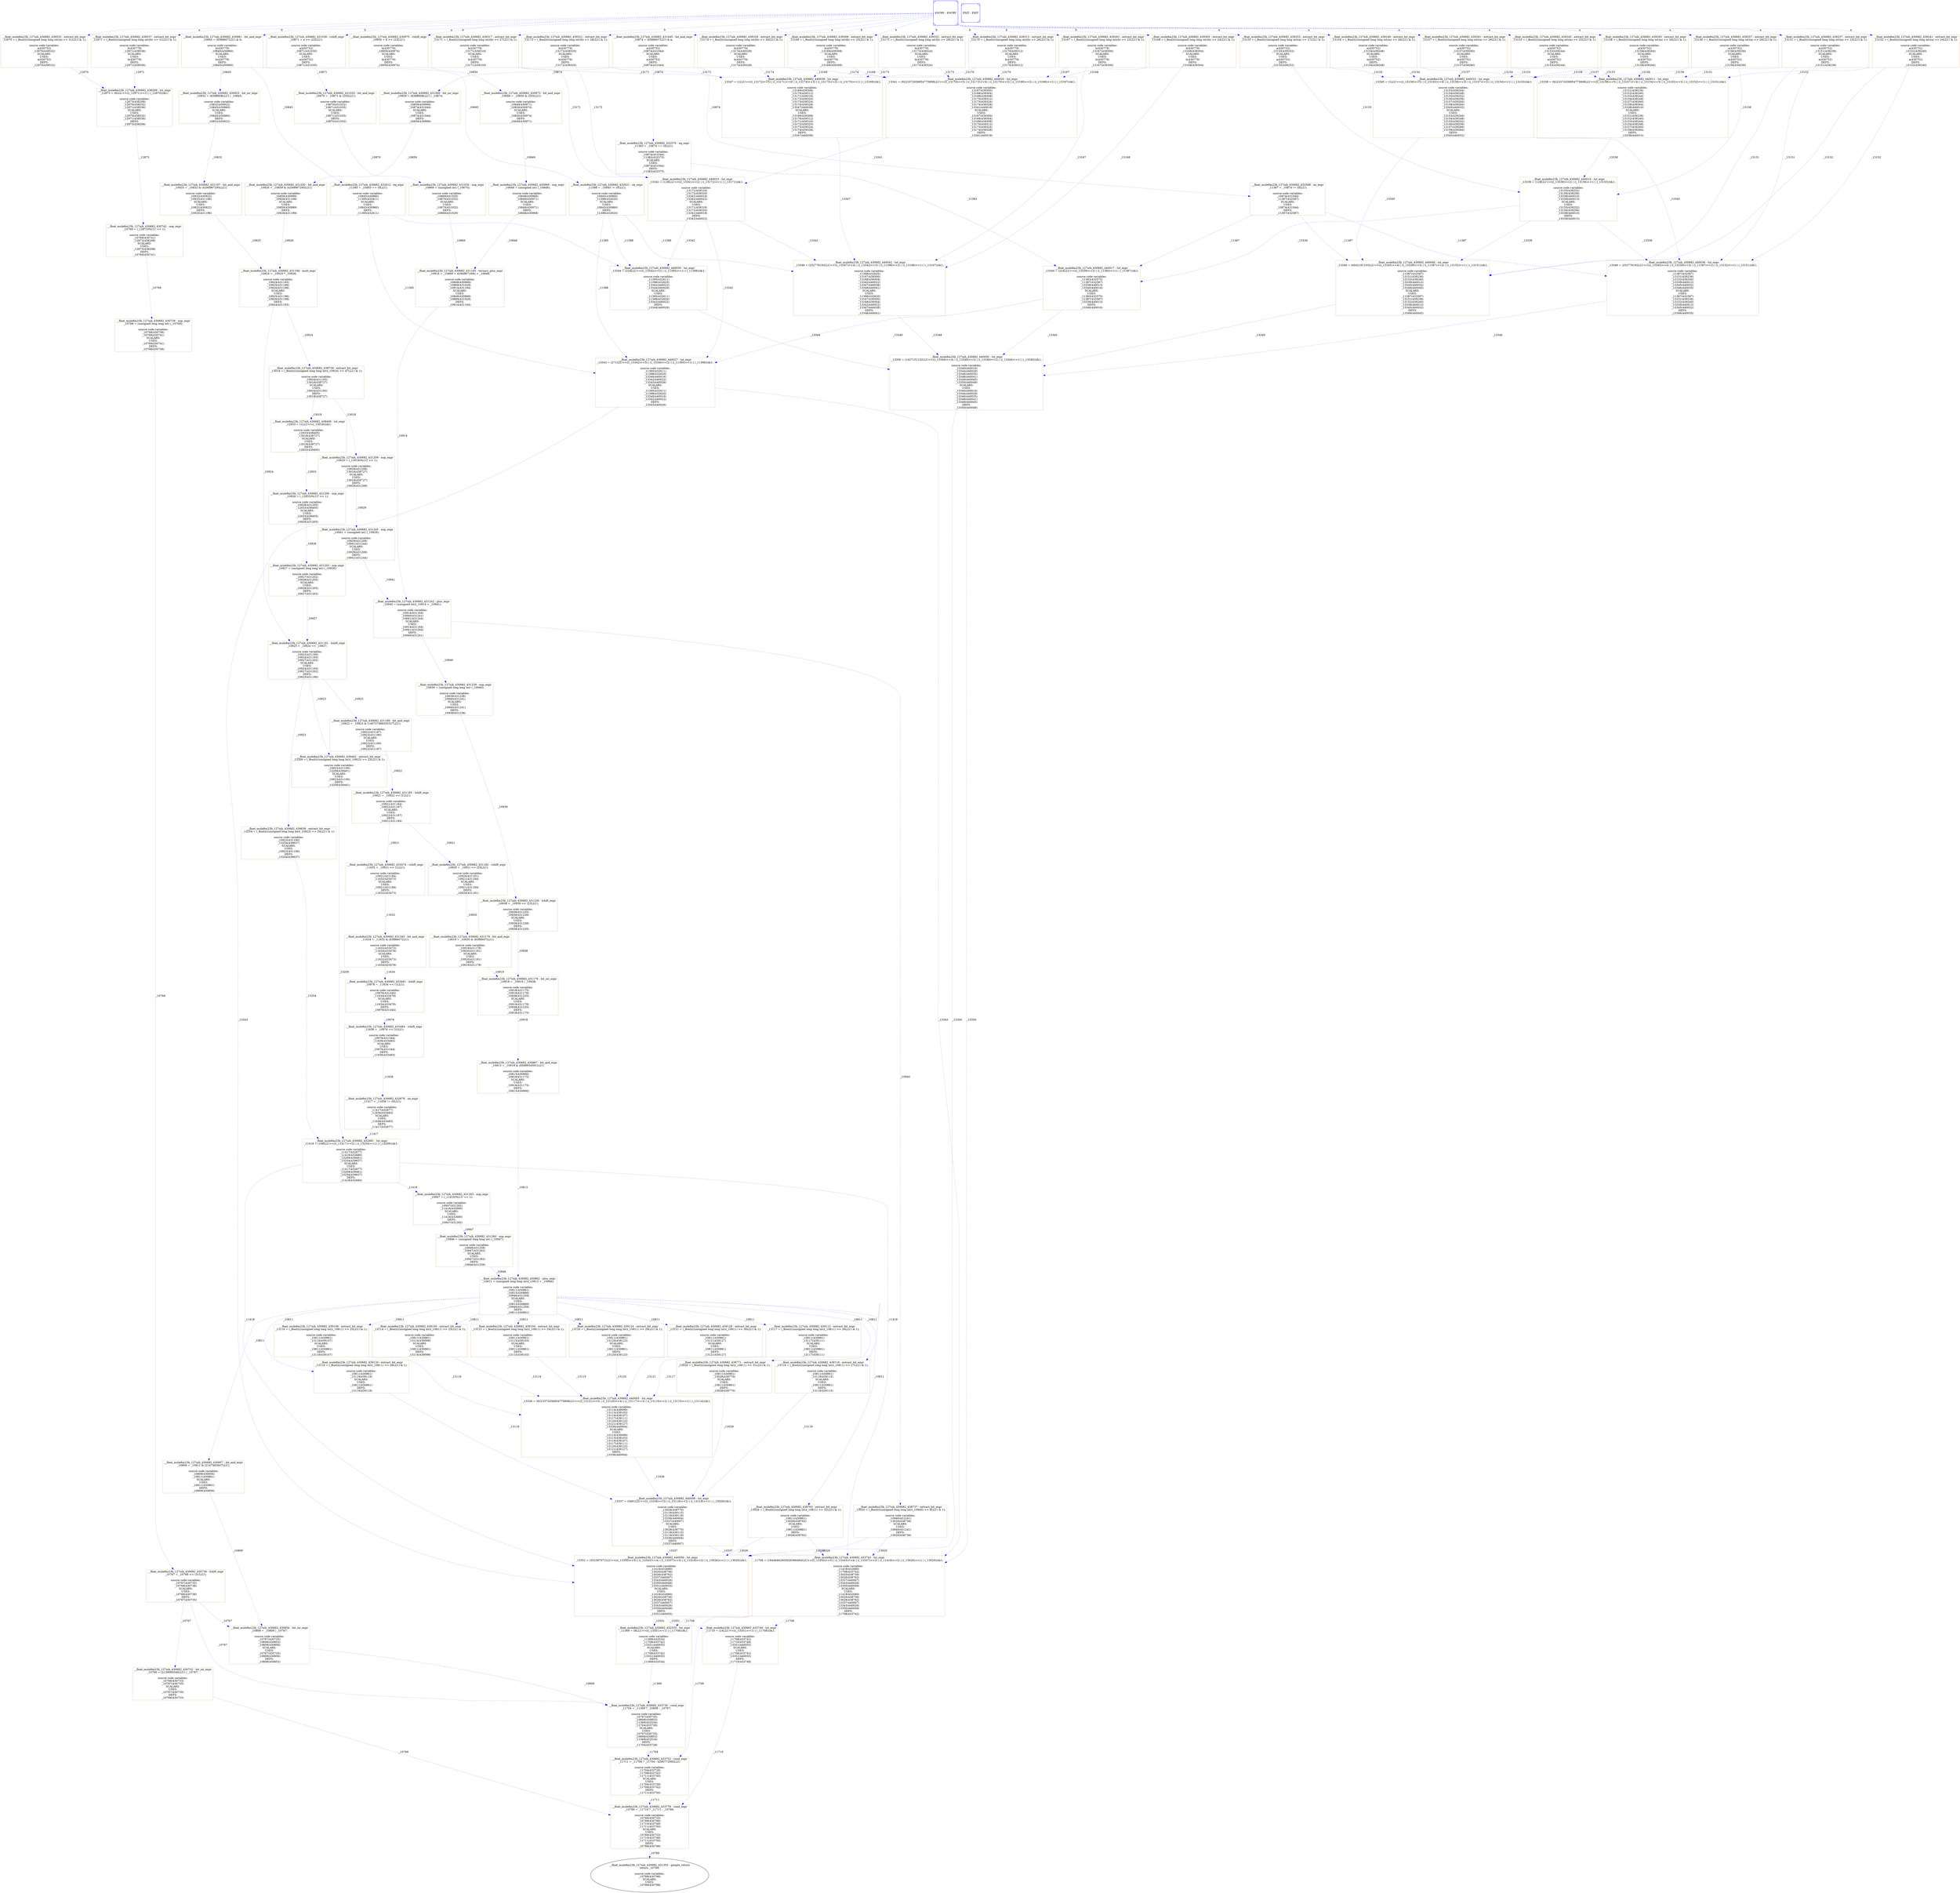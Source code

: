 digraph G {
0[color=blue,shape=Msquare,label="ENTRY - ENTRY"];
1[color=blue,shape=Msquare,label="EXIT - EXIT"];
2[color=burlywood,shape=box,label="__float_mule8m23b_127nih_430682_431045 - bit_and_expr\n_10874 = (8388607LLU) & a;\n\nsource code variables:\na(430752)\n_10874(431044)\nSCALARS:\nUSES:\na(430752)\nDEFS:\n_10874(431044)\n"];
3[color=burlywood,shape=box,label="__float_mule8m23b_127nih_430682_431036 - rshift_expr\n_10871 = a >> (23LLU);\n\nsource code variables:\na(430752)\n_10871(431035)\nSCALARS:\nUSES:\na(430752)\nDEFS:\n_10871(431035)\n"];
4[color=burlywood,shape=box,label="__float_mule8m23b_127nih_430682_431033 - bit_and_expr\n_10870 = _10871 & (255LLU);\n\nsource code variables:\n_10870(431032)\n_10871(431035)\nSCALARS:\nUSES:\n_10871(431035)\nDEFS:\n_10870(431032)\n"];
5[color=burlywood,shape=box,label="__float_mule8m23b_127nih_430682_431030 - nop_expr\n_10869 = (unsigned int) (_10870);\n\nsource code variables:\n_10869(431029)\n_10870(431032)\nSCALARS:\nUSES:\n_10870(431032)\nDEFS:\n_10869(431029)\n"];
6[color=burlywood,shape=box,label="__float_mule8m23b_127nih_430682_438533 - extract_bit_expr\n_12970 = (_Bool)(((unsigned long long int)(a) >> 31LLU) & 1);\n\nsource code variables:\na(430752)\n_12970(438532)\nSCALARS:\nUSES:\na(430752)\nDEFS:\n_12970(438532)\n"];
7[color=burlywood,shape=box,label="__float_mule8m23b_127nih_430682_430975 - rshift_expr\n_10850 = b >> (23LLU);\n\nsource code variables:\nb(430779)\n_10850(430974)\nSCALARS:\nUSES:\nb(430779)\nDEFS:\n_10850(430974)\n"];
8[color=burlywood,shape=box,label="__float_mule8m23b_127nih_430682_430972 - bit_and_expr\n_10849 = _10850 & (255LLU);\n\nsource code variables:\n_10849(430971)\n_10850(430974)\nSCALARS:\nUSES:\n_10850(430974)\nDEFS:\n_10849(430971)\n"];
9[color=burlywood,shape=box,label="__float_mule8m23b_127nih_430682_430969 - nop_expr\n_10848 = (unsigned int) (_10849);\n\nsource code variables:\n_10848(430968)\n_10849(430971)\nSCALARS:\nUSES:\n_10849(430971)\nDEFS:\n_10848(430968)\n"];
10[color=burlywood,shape=box,label="__float_mule8m23b_127nih_430682_430961 - bit_and_expr\n_10845 = (8388607LLU) & b;\n\nsource code variables:\nb(430779)\n_10845(430960)\nSCALARS:\nUSES:\nb(430779)\nDEFS:\n_10845(430960)\n"];
11[color=burlywood,shape=box,label="__float_mule8m23b_127nih_430682_438537 - extract_bit_expr\n_12971 = (_Bool)(((unsigned long long int)(b) >> 31LLU) & 1);\n\nsource code variables:\nb(430779)\n_12971(438536)\nSCALARS:\nUSES:\nb(430779)\nDEFS:\n_12971(438536)\n"];
12[color=burlywood,shape=box,label="__float_mule8m23b_127nih_430682_438209 - lut_expr\n_12873 = (6LLU>>(((_12971)<<1) | (_12970)))&1;\n\nsource code variables:\n_12873(438208)\n_12970(438532)\n_12971(438536)\nSCALARS:\nUSES:\n_12970(438532)\n_12971(438536)\nDEFS:\n_12873(438208)\n"];
13[color=burlywood,shape=box,label="__float_mule8m23b_127nih_430682_430742 - nop_expr\n_10769 = (_12873)%(1U << 1);\n\nsource code variables:\n_10769(430741)\n_12873(438208)\nSCALARS:\nUSES:\n_12873(438208)\nDEFS:\n_10769(430741)\n"];
14[color=burlywood,shape=box,label="__float_mule8m23b_127nih_430682_439237 - extract_bit_expr\n_13151 = (_Bool)(((unsigned long long int)(a) >> 23LLU) & 1);\n\nsource code variables:\na(430752)\n_13151(439236)\nSCALARS:\nUSES:\na(430752)\nDEFS:\n_13151(439236)\n"];
15[color=burlywood,shape=box,label="__float_mule8m23b_127nih_430682_439241 - extract_bit_expr\n_13152 = (_Bool)(((unsigned long long int)(a) >> 24LLU) & 1);\n\nsource code variables:\na(430752)\n_13152(439240)\nSCALARS:\nUSES:\na(430752)\nDEFS:\n_13152(439240)\n"];
16[color=burlywood,shape=box,label="__float_mule8m23b_127nih_430682_439245 - extract_bit_expr\n_13153 = (_Bool)(((unsigned long long int)(a) >> 25LLU) & 1);\n\nsource code variables:\na(430752)\n_13153(439244)\nSCALARS:\nUSES:\na(430752)\nDEFS:\n_13153(439244)\n"];
17[color=burlywood,shape=box,label="__float_mule8m23b_127nih_430682_439249 - extract_bit_expr\n_13154 = (_Bool)(((unsigned long long int)(a) >> 26LLU) & 1);\n\nsource code variables:\na(430752)\n_13154(439248)\nSCALARS:\nUSES:\na(430752)\nDEFS:\n_13154(439248)\n"];
18[color=burlywood,shape=box,label="__float_mule8m23b_127nih_430682_439253 - extract_bit_expr\n_13155 = (_Bool)(((unsigned long long int)(a) >> 27LLU) & 1);\n\nsource code variables:\na(430752)\n_13155(439252)\nSCALARS:\nUSES:\na(430752)\nDEFS:\n_13155(439252)\n"];
19[color=burlywood,shape=box,label="__float_mule8m23b_127nih_430682_439257 - extract_bit_expr\n_13156 = (_Bool)(((unsigned long long int)(a) >> 28LLU) & 1);\n\nsource code variables:\na(430752)\n_13156(439256)\nSCALARS:\nUSES:\na(430752)\nDEFS:\n_13156(439256)\n"];
20[color=burlywood,shape=box,label="__float_mule8m23b_127nih_430682_439261 - extract_bit_expr\n_13157 = (_Bool)(((unsigned long long int)(a) >> 29LLU) & 1);\n\nsource code variables:\na(430752)\n_13157(439260)\nSCALARS:\nUSES:\na(430752)\nDEFS:\n_13157(439260)\n"];
21[color=burlywood,shape=box,label="__float_mule8m23b_127nih_430682_439265 - extract_bit_expr\n_13158 = (_Bool)(((unsigned long long int)(a) >> 30LLU) & 1);\n\nsource code variables:\na(430752)\n_13158(439264)\nSCALARS:\nUSES:\na(430752)\nDEFS:\n_13158(439264)\n"];
22[color=burlywood,shape=box,label="__float_mule8m23b_127nih_430682_432576 - eq_expr\n_11383 = _10874 == (0LLU);\n\nsource code variables:\n_10874(431044)\n_11383(432575)\nSCALARS:\nUSES:\n_10874(431044)\nDEFS:\n_11383(432575)\n"];
23[color=burlywood,shape=box,label="__float_mule8m23b_127nih_430682_432588 - ne_expr\n_11387 = _10874 != (0LLU);\n\nsource code variables:\n_10874(431044)\n_11387(432587)\nSCALARS:\nUSES:\n_10874(431044)\nDEFS:\n_11387(432587)\n"];
24[color=burlywood,shape=box,label="__float_mule8m23b_127nih_430682_439301 - extract_bit_expr\n_13167 = (_Bool)(((unsigned long long int)(b) >> 23LLU) & 1);\n\nsource code variables:\nb(430779)\n_13167(439300)\nSCALARS:\nUSES:\nb(430779)\nDEFS:\n_13167(439300)\n"];
25[color=burlywood,shape=box,label="__float_mule8m23b_127nih_430682_439305 - extract_bit_expr\n_13168 = (_Bool)(((unsigned long long int)(b) >> 24LLU) & 1);\n\nsource code variables:\nb(430779)\n_13168(439304)\nSCALARS:\nUSES:\nb(430779)\nDEFS:\n_13168(439304)\n"];
26[color=burlywood,shape=box,label="__float_mule8m23b_127nih_430682_439309 - extract_bit_expr\n_13169 = (_Bool)(((unsigned long long int)(b) >> 25LLU) & 1);\n\nsource code variables:\nb(430779)\n_13169(439308)\nSCALARS:\nUSES:\nb(430779)\nDEFS:\n_13169(439308)\n"];
27[color=burlywood,shape=box,label="__float_mule8m23b_127nih_430682_439313 - extract_bit_expr\n_13170 = (_Bool)(((unsigned long long int)(b) >> 26LLU) & 1);\n\nsource code variables:\nb(430779)\n_13170(439312)\nSCALARS:\nUSES:\nb(430779)\nDEFS:\n_13170(439312)\n"];
28[color=burlywood,shape=box,label="__float_mule8m23b_127nih_430682_439317 - extract_bit_expr\n_13171 = (_Bool)(((unsigned long long int)(b) >> 27LLU) & 1);\n\nsource code variables:\nb(430779)\n_13171(439316)\nSCALARS:\nUSES:\nb(430779)\nDEFS:\n_13171(439316)\n"];
29[color=burlywood,shape=box,label="__float_mule8m23b_127nih_430682_439321 - extract_bit_expr\n_13172 = (_Bool)(((unsigned long long int)(b) >> 28LLU) & 1);\n\nsource code variables:\nb(430779)\n_13172(439320)\nSCALARS:\nUSES:\nb(430779)\nDEFS:\n_13172(439320)\n"];
30[color=burlywood,shape=box,label="__float_mule8m23b_127nih_430682_439325 - extract_bit_expr\n_13173 = (_Bool)(((unsigned long long int)(b) >> 29LLU) & 1);\n\nsource code variables:\nb(430779)\n_13173(439324)\nSCALARS:\nUSES:\nb(430779)\nDEFS:\n_13173(439324)\n"];
31[color=burlywood,shape=box,label="__float_mule8m23b_127nih_430682_439329 - extract_bit_expr\n_13174 = (_Bool)(((unsigned long long int)(b) >> 30LLU) & 1);\n\nsource code variables:\nb(430779)\n_13174(439328)\nSCALARS:\nUSES:\nb(430779)\nDEFS:\n_13174(439328)\n"];
32[color=burlywood,shape=box,label="__float_mule8m23b_127nih_430682_432612 - eq_expr\n_11395 = _10845 == (0LLU);\n\nsource code variables:\n_10845(430960)\n_11395(432611)\nSCALARS:\nUSES:\n_10845(430960)\nDEFS:\n_11395(432611)\n"];
33[color=burlywood,shape=box,label="__float_mule8m23b_127nih_430682_432621 - ne_expr\n_11398 = _10845 != (0LLU);\n\nsource code variables:\n_10845(430960)\n_11398(432620)\nSCALARS:\nUSES:\n_10845(430960)\nDEFS:\n_11398(432620)\n"];
34[color=burlywood,shape=box,label="__float_mule8m23b_127nih_430682_431165 - ternary_plus_expr\n_10914 = _10869 + 4294967169u + _10848;\n\nsource code variables:\n_10848(430968)\n_10869(431029)\n_10914(431164)\nSCALARS:\nUSES:\n_10848(430968)\n_10869(431029)\nDEFS:\n_10914(431164)\n"];
35[color=burlywood,shape=box,label="__float_mule8m23b_127nih_430682_431000 - bit_ior_expr\n_10859 = (8388608LLU) | _10874;\n\nsource code variables:\n_10859(430999)\n_10874(431044)\nSCALARS:\nUSES:\n_10874(431044)\nDEFS:\n_10859(430999)\n"];
36[color=burlywood,shape=box,label="__float_mule8m23b_127nih_430682_430923 - bit_ior_expr\n_10832 = (8388608LLU) | _10845;\n\nsource code variables:\n_10832(430922)\n_10845(430960)\nSCALARS:\nUSES:\n_10845(430960)\nDEFS:\n_10832(430922)\n"];
37[color=burlywood,shape=box,label="__float_mule8m23b_127nih_430682_431200 - bit_and_expr\n_10926 = _10859 & (4294967295LLU);\n\nsource code variables:\n_10859(430999)\n_10926(431199)\nSCALARS:\nUSES:\n_10859(430999)\nDEFS:\n_10926(431199)\n"];
38[color=burlywood,shape=box,label="__float_mule8m23b_127nih_430682_431197 - bit_and_expr\n_10925 = _10832 & (4294967295LLU);\n\nsource code variables:\n_10832(430922)\n_10925(431196)\nSCALARS:\nUSES:\n_10832(430922)\nDEFS:\n_10925(431196)\n"];
39[color=burlywood,shape=box,label="__float_mule8m23b_127nih_430682_431194 - mult_expr\n_10924 = _10925 * _10926;\n\nsource code variables:\n_10924(431193)\n_10925(431196)\n_10926(431199)\nSCALARS:\nUSES:\n_10925(431196)\n_10926(431199)\nDEFS:\n_10924(431193)\n"];
40[color=burlywood,shape=box,label="__float_mule8m23b_127nih_430682_438728 - extract_bit_expr\n_13018 = (_Bool)(((unsigned long long int)(_10924) >> 47LLU) & 1);\n\nsource code variables:\n_10924(431193)\n_13018(438727)\nSCALARS:\nUSES:\n_10924(431193)\nDEFS:\n_13018(438727)\n"];
41[color=burlywood,shape=box,label="__float_mule8m23b_127nih_430682_431209 - nop_expr\n_10929 = (_13018)%(1U << 1);\n\nsource code variables:\n_10929(431208)\n_13018(438727)\nSCALARS:\nUSES:\n_13018(438727)\nDEFS:\n_10929(431208)\n"];
42[color=burlywood,shape=box,label="__float_mule8m23b_127nih_430682_431245 - nop_expr\n_10941 = (unsigned int) (_10929);\n\nsource code variables:\n_10929(431208)\n_10941(431244)\nSCALARS:\nUSES:\n_10929(431208)\nDEFS:\n_10941(431244)\n"];
43[color=burlywood,shape=box,label="__float_mule8m23b_127nih_430682_431242 - plus_expr\n_10940 = (unsigned int)(_10914 + _10941);\n\nsource code variables:\n_10914(431164)\n_10940(431241)\n_10941(431244)\nSCALARS:\nUSES:\n_10914(431164)\n_10941(431244)\nDEFS:\n_10940(431241)\n"];
44[color=burlywood,shape=box,label="__float_mule8m23b_127nih_430682_438406 - lut_expr\n_12933 = (1LLU>>((_13018)))&1;\n\nsource code variables:\n_12933(438405)\n_13018(438727)\nSCALARS:\nUSES:\n_13018(438727)\nDEFS:\n_12933(438405)\n"];
45[color=burlywood,shape=box,label="__float_mule8m23b_127nih_430682_431206 - nop_expr\n_10928 = (_12933)%(1U << 1);\n\nsource code variables:\n_10928(431205)\n_12933(438405)\nSCALARS:\nUSES:\n_12933(438405)\nDEFS:\n_10928(431205)\n"];
46[color=burlywood,shape=box,label="__float_mule8m23b_127nih_430682_431203 - nop_expr\n_10927 = (unsigned long long int) (_10928);\n\nsource code variables:\n_10927(431202)\n_10928(431205)\nSCALARS:\nUSES:\n_10928(431205)\nDEFS:\n_10927(431202)\n"];
47[color=burlywood,shape=box,label="__float_mule8m23b_127nih_430682_431191 - lshift_expr\n_10923 = _10924 << _10927;\n\nsource code variables:\n_10923(431190)\n_10924(431193)\n_10927(431202)\nSCALARS:\nUSES:\n_10924(431193)\n_10927(431202)\nDEFS:\n_10923(431190)\n"];
48[color=burlywood,shape=box,label="__float_mule8m23b_127nih_430682_431188 - bit_and_expr\n_10922 = _10923 & (140737488355327LLU);\n\nsource code variables:\n_10922(431187)\n_10923(431190)\nSCALARS:\nUSES:\n_10923(431190)\nDEFS:\n_10922(431187)\n"];
49[color=burlywood,shape=box,label="__float_mule8m23b_127nih_430682_431185 - lshift_expr\n_10921 = _10922 << (1LLU);\n\nsource code variables:\n_10921(431184)\n_10922(431187)\nSCALARS:\nUSES:\n_10922(431187)\nDEFS:\n_10921(431184)\n"];
50[color=burlywood,shape=box,label="__float_mule8m23b_127nih_430682_431239 - nop_expr\n_10939 = (unsigned long long int) (_10940);\n\nsource code variables:\n_10939(431238)\n_10940(431241)\nSCALARS:\nUSES:\n_10940(431241)\nDEFS:\n_10939(431238)\n"];
51[color=burlywood,shape=box,label="__float_mule8m23b_127nih_430682_431236 - lshift_expr\n_10938 = _10939 << (23LLU);\n\nsource code variables:\n_10938(431235)\n_10939(431238)\nSCALARS:\nUSES:\n_10939(431238)\nDEFS:\n_10938(431235)\n"];
52[color=burlywood,shape=box,label="__float_mule8m23b_127nih_430682_431182 - rshift_expr\n_10920 = _10921 >> (25LLU);\n\nsource code variables:\n_10920(431181)\n_10921(431184)\nSCALARS:\nUSES:\n_10921(431184)\nDEFS:\n_10920(431181)\n"];
53[color=burlywood,shape=box,label="__float_mule8m23b_127nih_430682_431179 - bit_and_expr\n_10919 = _10920 & (8388607LLU);\n\nsource code variables:\n_10919(431178)\n_10920(431181)\nSCALARS:\nUSES:\n_10920(431181)\nDEFS:\n_10919(431178)\n"];
54[color=burlywood,shape=box,label="__float_mule8m23b_127nih_430682_431176 - bit_ior_expr\n_10918 = _10919 | _10938;\n\nsource code variables:\n_10918(431175)\n_10919(431178)\n_10938(431235)\nSCALARS:\nUSES:\n_10919(431178)\n_10938(431235)\nDEFS:\n_10918(431175)\n"];
55[color=burlywood,shape=box,label="__float_mule8m23b_127nih_430682_430867 - bit_and_expr\n_10813 = _10918 & (8589934591LLU);\n\nsource code variables:\n_10813(430866)\n_10918(431175)\nSCALARS:\nUSES:\n_10918(431175)\nDEFS:\n_10813(430866)\n"];
56[color=burlywood,shape=box,label="__float_mule8m23b_127nih_430682_438737 - extract_bit_expr\n_13020 = (_Bool)(((unsigned long long int)(_10940) >> 9LLU) & 1);\n\nsource code variables:\n_10940(431241)\n_13020(438736)\nSCALARS:\nUSES:\n_10940(431241)\nDEFS:\n_13020(438736)\n"];
57[color=burlywood,shape=box,label="__float_mule8m23b_127nih_430682_433474 - rshift_expr\n_11632 = _10921 >> (1LLU);\n\nsource code variables:\n_10921(431184)\n_11632(433473)\nSCALARS:\nUSES:\n_10921(431184)\nDEFS:\n_11632(433473)\n"];
58[color=burlywood,shape=box,label="__float_mule8m23b_127nih_430682_431345 - bit_and_expr\n_11634 = _11632 & (8388607LLU);\n\nsource code variables:\n_11632(433473)\n_11634(433478)\nSCALARS:\nUSES:\n_11632(433473)\nDEFS:\n_11634(433478)\n"];
59[color=burlywood,shape=box,label="__float_mule8m23b_127nih_430682_433481 - lshift_expr\n_10976 = _11634 << (1LLU);\n\nsource code variables:\n_10976(431344)\n_11634(433478)\nSCALARS:\nUSES:\n_11634(433478)\nDEFS:\n_10976(431344)\n"];
60[color=burlywood,shape=box,label="__float_mule8m23b_127nih_430682_433484 - rshift_expr\n_11636 = _10976 >> (1LLU);\n\nsource code variables:\n_10976(431344)\n_11636(433483)\nSCALARS:\nUSES:\n_10976(431344)\nDEFS:\n_11636(433483)\n"];
61[color=burlywood,shape=box,label="__float_mule8m23b_127nih_430682_432678 - ne_expr\n_11417 = _11636 != (0LLU);\n\nsource code variables:\n_11417(432677)\n_11636(433483)\nSCALARS:\nUSES:\n_11636(433483)\nDEFS:\n_11417(432677)\n"];
62[color=burlywood,shape=box,label="__float_mule8m23b_127nih_430682_439462 - extract_bit_expr\n_13209 = (_Bool)(((unsigned long long int)(_10923) >> 23LLU) & 1);\n\nsource code variables:\n_10923(431190)\n_13209(439461)\nSCALARS:\nUSES:\n_10923(431190)\nDEFS:\n_13209(439461)\n"];
63[color=burlywood,shape=box,label="__float_mule8m23b_127nih_430682_439638 - extract_bit_expr\n_13254 = (_Bool)(((unsigned long long int)(_10923) >> 24LLU) & 1);\n\nsource code variables:\n_10923(431190)\n_13254(439637)\nSCALARS:\nUSES:\n_10923(431190)\nDEFS:\n_13254(439637)\n"];
64[color=burlywood,shape=box,label="__float_mule8m23b_127nih_430682_432681 - lut_expr\n_11418 = (168LLU>>(((_11417)<<2) | ((_13254)<<1) | (_13209)))&1;\n\nsource code variables:\n_11417(432677)\n_11418(432680)\n_13209(439461)\n_13254(439637)\nSCALARS:\nUSES:\n_11417(432677)\n_13209(439461)\n_13254(439637)\nDEFS:\n_11418(432680)\n"];
65[color=burlywood,shape=box,label="__float_mule8m23b_127nih_430682_431263 - nop_expr\n_10947 = (_11418)%(1U << 1);\n\nsource code variables:\n_10947(431262)\n_11418(432680)\nSCALARS:\nUSES:\n_11418(432680)\nDEFS:\n_10947(431262)\n"];
66[color=burlywood,shape=box,label="__float_mule8m23b_127nih_430682_431260 - nop_expr\n_10946 = (unsigned long long int) (_10947);\n\nsource code variables:\n_10946(431259)\n_10947(431262)\nSCALARS:\nUSES:\n_10947(431262)\nDEFS:\n_10946(431259)\n"];
67[color=burlywood,shape=box,label="__float_mule8m23b_127nih_430682_430862 - plus_expr\n_10811 = (unsigned long long int)(_10813 + _10946);\n\nsource code variables:\n_10811(430861)\n_10813(430866)\n_10946(431259)\nSCALARS:\nUSES:\n_10813(430866)\n_10946(431259)\nDEFS:\n_10811(430861)\n"];
68[color=burlywood,shape=box,label="__float_mule8m23b_127nih_430682_438763 - extract_bit_expr\n_13026 = (_Bool)(((unsigned long long int)(_10811) >> 32LLU) & 1);\n\nsource code variables:\n_10811(430861)\n_13026(438762)\nSCALARS:\nUSES:\n_10811(430861)\nDEFS:\n_13026(438762)\n"];
69[color=burlywood,shape=box,label="__float_mule8m23b_127nih_430682_438771 - extract_bit_expr\n_13028 = (_Bool)(((unsigned long long int)(_10811) >> 31LLU) & 1);\n\nsource code variables:\n_10811(430861)\n_13028(438770)\nSCALARS:\nUSES:\n_10811(430861)\nDEFS:\n_13028(438770)\n"];
70[color=burlywood,shape=box,label="__float_mule8m23b_127nih_430682_439100 - extract_bit_expr\n_13114 = (_Bool)(((unsigned long long int)(_10811) >> 23LLU) & 1);\n\nsource code variables:\n_10811(430861)\n_13114(439099)\nSCALARS:\nUSES:\n_10811(430861)\nDEFS:\n_13114(439099)\n"];
71[color=burlywood,shape=box,label="__float_mule8m23b_127nih_430682_439104 - extract_bit_expr\n_13115 = (_Bool)(((unsigned long long int)(_10811) >> 24LLU) & 1);\n\nsource code variables:\n_10811(430861)\n_13115(439103)\nSCALARS:\nUSES:\n_10811(430861)\nDEFS:\n_13115(439103)\n"];
72[color=burlywood,shape=box,label="__float_mule8m23b_127nih_430682_439108 - extract_bit_expr\n_13116 = (_Bool)(((unsigned long long int)(_10811) >> 25LLU) & 1);\n\nsource code variables:\n_10811(430861)\n_13116(439107)\nSCALARS:\nUSES:\n_10811(430861)\nDEFS:\n_13116(439107)\n"];
73[color=burlywood,shape=box,label="__float_mule8m23b_127nih_430682_439112 - extract_bit_expr\n_13117 = (_Bool)(((unsigned long long int)(_10811) >> 26LLU) & 1);\n\nsource code variables:\n_10811(430861)\n_13117(439111)\nSCALARS:\nUSES:\n_10811(430861)\nDEFS:\n_13117(439111)\n"];
74[color=burlywood,shape=box,label="__float_mule8m23b_127nih_430682_439116 - extract_bit_expr\n_13118 = (_Bool)(((unsigned long long int)(_10811) >> 27LLU) & 1);\n\nsource code variables:\n_10811(430861)\n_13118(439115)\nSCALARS:\nUSES:\n_10811(430861)\nDEFS:\n_13118(439115)\n"];
75[color=burlywood,shape=box,label="__float_mule8m23b_127nih_430682_439120 - extract_bit_expr\n_13119 = (_Bool)(((unsigned long long int)(_10811) >> 28LLU) & 1);\n\nsource code variables:\n_10811(430861)\n_13119(439119)\nSCALARS:\nUSES:\n_10811(430861)\nDEFS:\n_13119(439119)\n"];
76[color=burlywood,shape=box,label="__float_mule8m23b_127nih_430682_439124 - extract_bit_expr\n_13120 = (_Bool)(((unsigned long long int)(_10811) >> 29LLU) & 1);\n\nsource code variables:\n_10811(430861)\n_13120(439123)\nSCALARS:\nUSES:\n_10811(430861)\nDEFS:\n_13120(439123)\n"];
77[color=burlywood,shape=box,label="__float_mule8m23b_127nih_430682_439128 - extract_bit_expr\n_13121 = (_Bool)(((unsigned long long int)(_10811) >> 30LLU) & 1);\n\nsource code variables:\n_10811(430861)\n_13121(439127)\nSCALARS:\nUSES:\n_10811(430861)\nDEFS:\n_13121(439127)\n"];
78[color=burlywood,shape=box,label="__float_mule8m23b_127nih_430682_430739 - nop_expr\n_10768 = (unsigned long long int) (_10769);\n\nsource code variables:\n_10768(430738)\n_10769(430741)\nSCALARS:\nUSES:\n_10769(430741)\nDEFS:\n_10768(430738)\n"];
79[color=burlywood,shape=box,label="__float_mule8m23b_127nih_430682_430736 - lshift_expr\n_10767 = _10768 << (31LLU);\n\nsource code variables:\n_10767(430735)\n_10768(430738)\nSCALARS:\nUSES:\n_10768(430738)\nDEFS:\n_10767(430735)\n"];
80[color=burlywood,shape=box,label="__float_mule8m23b_127nih_430682_430857 - bit_and_expr\n_10809 = _10811 & (2147483647LLU);\n\nsource code variables:\n_10809(430856)\n_10811(430861)\nSCALARS:\nUSES:\n_10811(430861)\nDEFS:\n_10809(430856)\n"];
81[color=burlywood,shape=box,label="__float_mule8m23b_127nih_430682_430854 - bit_ior_expr\n_10808 = _10809 | _10767;\n\nsource code variables:\n_10767(430735)\n_10808(430853)\n_10809(430856)\nSCALARS:\nUSES:\n_10767(430735)\n_10809(430856)\nDEFS:\n_10808(430853)\n"];
82[color=burlywood,shape=box,label="__float_mule8m23b_127nih_430682_430732 - bit_ior_expr\n_10766 = (2139095040LLU) | _10767;\n\nsource code variables:\n_10766(430733)\n_10767(430735)\nSCALARS:\nUSES:\n_10767(430735)\nDEFS:\n_10766(430733)\n"];
83[color=burlywood,shape=box,label="__float_mule8m23b_127nih_430682_440005 - lut_expr\n_13336 = (9223372036854775808LLU>>(((_13121)<<5) | ((_13120)<<4) | ((_13117)<<3) | ((_13116)<<2) | ((_13115)<<1) | (_13114)))&1;\n\nsource code variables:\n_13114(439099)\n_13115(439103)\n_13116(439107)\n_13117(439111)\n_13120(439123)\n_13121(439127)\n_13336(440004)\nSCALARS:\nUSES:\n_13114(439099)\n_13115(439103)\n_13116(439107)\n_13117(439111)\n_13120(439123)\n_13121(439127)\nDEFS:\n_13336(440004)\n"];
84[color=burlywood,shape=box,label="__float_mule8m23b_127nih_430682_440008 - lut_expr\n_13337 = (5461LLU>>(((_13336)<<3) | ((_13119)<<2) | ((_13118)<<1) | (_13028)))&1;\n\nsource code variables:\n_13028(438770)\n_13118(439115)\n_13119(439119)\n_13336(440004)\n_13337(440007)\nSCALARS:\nUSES:\n_13028(438770)\n_13118(439115)\n_13119(439119)\n_13336(440004)\nDEFS:\n_13337(440007)\n"];
85[color=burlywood,shape=box,label="__float_mule8m23b_127nih_430682_440011 - lut_expr\n_13338 = (9223372036854775808LLU>>(((_13158)<<5) | ((_13157)<<4) | ((_13154)<<3) | ((_13153)<<2) | ((_13152)<<1) | (_13151)))&1;\n\nsource code variables:\n_13151(439236)\n_13152(439240)\n_13153(439244)\n_13154(439248)\n_13157(439260)\n_13158(439264)\n_13338(440010)\nSCALARS:\nUSES:\n_13151(439236)\n_13152(439240)\n_13153(439244)\n_13154(439248)\n_13157(439260)\n_13158(439264)\nDEFS:\n_13338(440010)\n"];
86[color=burlywood,shape=box,label="__float_mule8m23b_127nih_430682_440014 - lut_expr\n_13339 = (128LLU>>(((_13338)<<2) | ((_13156)<<1) | (_13155)))&1;\n\nsource code variables:\n_13155(439252)\n_13156(439256)\n_13338(440010)\n_13339(440013)\nSCALARS:\nUSES:\n_13155(439252)\n_13156(439256)\n_13338(440010)\nDEFS:\n_13339(440013)\n"];
87[color=burlywood,shape=box,label="__float_mule8m23b_127nih_430682_440017 - lut_expr\n_13340 = (224LLU>>(((_13339)<<2) | ((_11383)<<1) | (_11387)))&1;\n\nsource code variables:\n_11383(432575)\n_11387(432587)\n_13339(440013)\n_13340(440016)\nSCALARS:\nUSES:\n_11383(432575)\n_11387(432587)\n_13339(440013)\nDEFS:\n_13340(440016)\n"];
88[color=burlywood,shape=box,label="__float_mule8m23b_127nih_430682_440020 - lut_expr\n_13341 = (9223372036854775808LLU>>(((_13174)<<5) | ((_13173)<<4) | ((_13170)<<3) | ((_13169)<<2) | ((_13168)<<1) | (_13167)))&1;\n\nsource code variables:\n_13167(439300)\n_13168(439304)\n_13169(439308)\n_13170(439312)\n_13173(439324)\n_13174(439328)\n_13341(440019)\nSCALARS:\nUSES:\n_13167(439300)\n_13168(439304)\n_13169(439308)\n_13170(439312)\n_13173(439324)\n_13174(439328)\nDEFS:\n_13341(440019)\n"];
89[color=burlywood,shape=box,label="__float_mule8m23b_127nih_430682_440023 - lut_expr\n_13342 = (128LLU>>(((_13341)<<2) | ((_13172)<<1) | (_13171)))&1;\n\nsource code variables:\n_13171(439316)\n_13172(439320)\n_13341(440019)\n_13342(440022)\nSCALARS:\nUSES:\n_13171(439316)\n_13172(439320)\n_13341(440019)\nDEFS:\n_13342(440022)\n"];
90[color=burlywood,shape=box,label="__float_mule8m23b_127nih_430682_440027 - lut_expr\n_13343 = (271LLU>>(((_13342)<<3) | ((_13340)<<2) | ((_11395)<<1) | (_11398)))&1;\n\nsource code variables:\n_11395(432611)\n_11398(432620)\n_13340(440016)\n_13342(440022)\n_13343(440026)\nSCALARS:\nUSES:\n_11395(432611)\n_11398(432620)\n_13340(440016)\n_13342(440022)\nDEFS:\n_13343(440026)\n"];
91[color=burlywood,shape=box,label="__float_mule8m23b_127nih_430682_440030 - lut_expr\n_13344 = (224LLU>>(((_13342)<<2) | ((_11395)<<1) | (_11398)))&1;\n\nsource code variables:\n_11395(432611)\n_11398(432620)\n_13342(440022)\n_13344(440029)\nSCALARS:\nUSES:\n_11395(432611)\n_11398(432620)\n_13342(440022)\nDEFS:\n_13344(440029)\n"];
92[color=burlywood,shape=box,label="__float_mule8m23b_127nih_430682_440033 - lut_expr\n_13345 = (1LLU>>(((_13156)<<5) | ((_13155)<<4) | ((_13158)<<3) | ((_13157)<<2) | ((_13154)<<1) | (_13153)))&1;\n\nsource code variables:\n_13153(439244)\n_13154(439248)\n_13155(439252)\n_13156(439256)\n_13157(439260)\n_13158(439264)\n_13345(440032)\nSCALARS:\nUSES:\n_13153(439244)\n_13154(439248)\n_13155(439252)\n_13156(439256)\n_13157(439260)\n_13158(439264)\nDEFS:\n_13345(440032)\n"];
93[color=burlywood,shape=box,label="__float_mule8m23b_127nih_430682_440036 - lut_expr\n_13346 = (252776192LLU>>(((_13345)<<4) | ((_13339)<<3) | ((_11387)<<2) | ((_13152)<<1) | (_13151)))&1;\n\nsource code variables:\n_11387(432587)\n_13151(439236)\n_13152(439240)\n_13339(440013)\n_13345(440032)\n_13346(440035)\nSCALARS:\nUSES:\n_11387(432587)\n_13151(439236)\n_13152(439240)\n_13339(440013)\n_13345(440032)\nDEFS:\n_13346(440035)\n"];
94[color=burlywood,shape=box,label="__float_mule8m23b_127nih_430682_440039 - lut_expr\n_13347 = (1LLU>>(((_13172)<<5) | ((_13171)<<4) | ((_13174)<<3) | ((_13173)<<2) | ((_13170)<<1) | (_13169)))&1;\n\nsource code variables:\n_13169(439308)\n_13170(439312)\n_13171(439316)\n_13172(439320)\n_13173(439324)\n_13174(439328)\n_13347(440038)\nSCALARS:\nUSES:\n_13169(439308)\n_13170(439312)\n_13171(439316)\n_13172(439320)\n_13173(439324)\n_13174(439328)\nDEFS:\n_13347(440038)\n"];
95[color=burlywood,shape=box,label="__float_mule8m23b_127nih_430682_440042 - lut_expr\n_13348 = (252776192LLU>>(((_13347)<<4) | ((_13342)<<3) | ((_11398)<<2) | ((_13168)<<1) | (_13167)))&1;\n\nsource code variables:\n_11398(432620)\n_13167(439300)\n_13168(439304)\n_13342(440022)\n_13347(440038)\n_13348(440041)\nSCALARS:\nUSES:\n_11398(432620)\n_13167(439300)\n_13168(439304)\n_13342(440022)\n_13347(440038)\nDEFS:\n_13348(440041)\n"];
96[color=burlywood,shape=box,label="__float_mule8m23b_127nih_430682_440046 - lut_expr\n_13349 = (4042191103LLU>>(((_13345)<<4) | ((_13339)<<3) | ((_11387)<<2) | ((_13152)<<1) | (_13151)))&1;\n\nsource code variables:\n_11387(432587)\n_13151(439236)\n_13152(439240)\n_13339(440013)\n_13345(440032)\n_13349(440045)\nSCALARS:\nUSES:\n_11387(432587)\n_13151(439236)\n_13152(439240)\n_13339(440013)\n_13345(440032)\nDEFS:\n_13349(440045)\n"];
97[color=burlywood,shape=box,label="__float_mule8m23b_127nih_430682_440050 - lut_expr\n_13350 = (1427151152LLU>>(((_13349)<<4) | ((_13348)<<3) | ((_13346)<<2) | ((_13344)<<1) | (_13340)))&1;\n\nsource code variables:\n_13340(440016)\n_13344(440029)\n_13346(440035)\n_13348(440041)\n_13349(440045)\n_13350(440049)\nSCALARS:\nUSES:\n_13340(440016)\n_13344(440029)\n_13346(440035)\n_13348(440041)\n_13349(440045)\nDEFS:\n_13350(440049)\n"];
98[color=burlywood,shape=box,label="__float_mule8m23b_127nih_430682_433743 - lut_expr\n_11708 = (18446462603026366464LLU>>(((_13350)<<5) | ((_13343)<<4) | ((_13337)<<3) | ((_11418)<<2) | ((_13026)<<1) | (_13020)))&1;\n\nsource code variables:\n_11418(432680)\n_11708(433742)\n_13020(438736)\n_13026(438762)\n_13337(440007)\n_13343(440026)\n_13350(440049)\nSCALARS:\nUSES:\n_11418(432680)\n_13020(438736)\n_13026(438762)\n_13337(440007)\n_13343(440026)\n_13350(440049)\nDEFS:\n_11708(433742)\n"];
99[color=burlywood,shape=box,label="__float_mule8m23b_127nih_430682_440056 - lut_expr\n_13351 = (352387071LLU>>(((_13350)<<5) | ((_13343)<<4) | ((_13337)<<3) | ((_11418)<<2) | ((_13026)<<1) | (_13020)))&1;\n\nsource code variables:\n_11418(432680)\n_13020(438736)\n_13026(438762)\n_13337(440007)\n_13343(440026)\n_13350(440049)\n_13351(440055)\nSCALARS:\nUSES:\n_11418(432680)\n_13020(438736)\n_13026(438762)\n_13337(440007)\n_13343(440026)\n_13350(440049)\nDEFS:\n_13351(440055)\n"];
100[color=burlywood,shape=box,label="__float_mule8m23b_127nih_430682_432535 - lut_expr\n_11369 = (8LLU>>(((_13351)<<1) | (_11708)))&1;\n\nsource code variables:\n_11369(432534)\n_11708(433742)\n_13351(440055)\nSCALARS:\nUSES:\n_11708(433742)\n_13351(440055)\nDEFS:\n_11369(432534)\n"];
101[color=burlywood,shape=box,label="__float_mule8m23b_127nih_430682_433730 - cond_expr\n_11704 = _11369 ? _10808 : _10767;\n\nsource code variables:\n_10767(430735)\n_10808(430853)\n_11369(432534)\n_11704(433728)\nSCALARS:\nUSES:\n_10767(430735)\n_10808(430853)\n_11369(432534)\nDEFS:\n_11704(433728)\n"];
102[color=burlywood,shape=box,label="__float_mule8m23b_127nih_430682_433749 - lut_expr\n_11710 = (14LLU>>(((_13351)<<1) | (_11708)))&1;\n\nsource code variables:\n_11708(433742)\n_11710(433748)\n_13351(440055)\nSCALARS:\nUSES:\n_11708(433742)\n_13351(440055)\nDEFS:\n_11710(433748)\n"];
103[color=burlywood,shape=box,label="__float_mule8m23b_127nih_430682_433752 - cond_expr\n_11711 = _11708 ? _11704 : 4290772992LLU;\n\nsource code variables:\n_11704(433728)\n_11708(433742)\n_11711(433750)\nSCALARS:\nUSES:\n_11704(433728)\n_11708(433742)\nDEFS:\n_11711(433750)\n"];
104[color=burlywood,shape=box,label="__float_mule8m23b_127nih_430682_433778 - cond_expr\n_10789 = _11710 ? _11711 : _10766;\n\nsource code variables:\n_10766(430733)\n_10789(430798)\n_11710(433748)\n_11711(433750)\nSCALARS:\nUSES:\n_10766(430733)\n_11710(433748)\n_11711(433750)\nDEFS:\n_10789(430798)\n"];
105[shape=ellipse,label="__float_mule8m23b_127nih_430682_431355 - gimple_return\nreturn _10789;\n\nsource code variables:\n_10789(430798)\nSCALARS:\nUSES:\n_10789(430798)\n"];
0->2 [color=blue, style=dotted,label="a"];
3->4 [color=blue, style=dotted,label="_10871"];
4->5 [color=blue, style=dotted,label="_10870"];
7->8 [color=blue, style=dotted,label="_10850"];
8->9 [color=blue, style=dotted,label="_10849"];
11->12 [color=blue, style=dotted,label="_12971"];
12->13 [color=blue, style=dotted,label="_12873"];
38->39 [color=blue, style=dotted,label="_10925"];
39->40 [color=blue, style=dotted,label="_10924"];
40->41 [color=blue, style=dotted,label="_13018"];
41->42 [color=blue, style=dotted,label="_10929"];
42->43 [color=blue, style=dotted,label="_10941"];
44->45 [color=blue, style=dotted,label="_12933"];
45->46 [color=blue, style=dotted,label="_10928"];
46->47 [color=blue, style=dotted,label="_10927"];
47->48 [color=blue, style=dotted,label="_10923"];
48->49 [color=blue, style=dotted,label="_10922"];
50->51 [color=blue, style=dotted,label="_10939"];
52->53 [color=blue, style=dotted,label="_10920"];
53->54 [color=blue, style=dotted,label="_10919"];
54->55 [color=blue, style=dotted,label="_10918"];
57->58 [color=blue, style=dotted,label="_11632"];
58->59 [color=blue, style=dotted,label="_11634"];
59->60 [color=blue, style=dotted,label="_10976"];
60->61 [color=blue, style=dotted,label="_11636"];
63->64 [color=blue, style=dotted,label="_13254"];
64->65 [color=blue, style=dotted,label="_11418"];
65->66 [color=blue, style=dotted,label="_10947"];
66->67 [color=blue, style=dotted,label="_10946"];
67->68 [color=blue, style=dotted,label="_10811"];
78->79 [color=blue, style=dotted,label="_10768"];
80->81 [color=blue, style=dotted,label="_10809"];
83->84 [color=blue, style=dotted,label="_13336"];
85->86 [color=blue, style=dotted,label="_13338"];
86->87 [color=blue, style=dotted,label="_13339"];
88->89 [color=blue, style=dotted,label="_13341"];
89->90 [color=blue, style=dotted,label="_13342"];
92->93 [color=blue, style=dotted,label="_13345"];
94->95 [color=blue, style=dotted,label="_13347"];
96->97 [color=blue, style=dotted,label="_13349"];
97->98 [color=blue, style=dotted,label="_13350"];
99->100 [color=blue, style=dotted,label="_13351"];
100->101 [color=blue, style=dotted,label="_11369"];
103->104 [color=blue, style=dotted,label="_11711"];
104->105 [color=blue, style=dotted,label="_10789"];
0->3 [color=blue, style=dotted,label="a"];
0->6 [color=blue, style=dotted,label="a"];
0->7 [color=blue, style=dotted,label="b"];
0->10 [color=blue, style=dotted,label="b"];
0->11 [color=blue, style=dotted,label="b"];
0->14 [color=blue, style=dotted,label="a"];
0->15 [color=blue, style=dotted,label="a"];
0->16 [color=blue, style=dotted,label="a"];
0->17 [color=blue, style=dotted,label="a"];
0->18 [color=blue, style=dotted,label="a"];
0->19 [color=blue, style=dotted,label="a"];
0->20 [color=blue, style=dotted,label="a"];
0->21 [color=blue, style=dotted,label="a"];
0->24 [color=blue, style=dotted,label="b"];
0->25 [color=blue, style=dotted,label="b"];
0->26 [color=blue, style=dotted,label="b"];
0->27 [color=blue, style=dotted,label="b"];
0->28 [color=blue, style=dotted,label="b"];
0->29 [color=blue, style=dotted,label="b"];
0->30 [color=blue, style=dotted,label="b"];
0->31 [color=blue, style=dotted,label="b"];
6->12 [color=blue, style=dotted,label="_12970"];
2->22 [color=blue, style=dotted,label="_10874"];
2->23 [color=blue, style=dotted,label="_10874"];
10->32 [color=blue, style=dotted,label="_10845"];
10->33 [color=blue, style=dotted,label="_10845"];
9->34 [color=blue, style=dotted,label="_10848"];
5->34 [color=blue, style=dotted,label="_10869"];
2->35 [color=blue, style=dotted,label="_10874"];
10->36 [color=blue, style=dotted,label="_10845"];
35->37 [color=blue, style=dotted,label="_10859"];
36->38 [color=blue, style=dotted,label="_10832"];
37->39 [color=blue, style=dotted,label="_10926"];
34->43 [color=blue, style=dotted,label="_10914"];
40->44 [color=blue, style=dotted,label="_13018"];
39->47 [color=blue, style=dotted,label="_10924"];
43->50 [color=blue, style=dotted,label="_10940"];
49->52 [color=blue, style=dotted,label="_10921"];
51->54 [color=blue, style=dotted,label="_10938"];
43->56 [color=blue, style=dotted,label="_10940"];
49->57 [color=blue, style=dotted,label="_10921"];
47->62 [color=blue, style=dotted,label="_10923"];
47->63 [color=blue, style=dotted,label="_10923"];
61->64 [color=blue, style=dotted,label="_11417"];
62->64 [color=blue, style=dotted,label="_13209"];
55->67 [color=blue, style=dotted,label="_10813"];
67->69 [color=blue, style=dotted,label="_10811"];
67->70 [color=blue, style=dotted,label="_10811"];
67->71 [color=blue, style=dotted,label="_10811"];
67->72 [color=blue, style=dotted,label="_10811"];
67->73 [color=blue, style=dotted,label="_10811"];
67->74 [color=blue, style=dotted,label="_10811"];
67->75 [color=blue, style=dotted,label="_10811"];
67->76 [color=blue, style=dotted,label="_10811"];
67->77 [color=blue, style=dotted,label="_10811"];
13->78 [color=blue, style=dotted,label="_10769"];
67->80 [color=blue, style=dotted,label="_10811"];
79->81 [color=blue, style=dotted,label="_10767"];
79->82 [color=blue, style=dotted,label="_10767"];
70->83 [color=blue, style=dotted,label="_13114"];
71->83 [color=blue, style=dotted,label="_13115"];
72->83 [color=blue, style=dotted,label="_13116"];
73->83 [color=blue, style=dotted,label="_13117"];
76->83 [color=blue, style=dotted,label="_13120"];
77->83 [color=blue, style=dotted,label="_13121"];
69->84 [color=blue, style=dotted,label="_13028"];
74->84 [color=blue, style=dotted,label="_13118"];
75->84 [color=blue, style=dotted,label="_13119"];
14->85 [color=blue, style=dotted,label="_13151"];
15->85 [color=blue, style=dotted,label="_13152"];
16->85 [color=blue, style=dotted,label="_13153"];
17->85 [color=blue, style=dotted,label="_13154"];
20->85 [color=blue, style=dotted,label="_13157"];
21->85 [color=blue, style=dotted,label="_13158"];
18->86 [color=blue, style=dotted,label="_13155"];
19->86 [color=blue, style=dotted,label="_13156"];
22->87 [color=blue, style=dotted,label="_11383"];
23->87 [color=blue, style=dotted,label="_11387"];
24->88 [color=blue, style=dotted,label="_13167"];
25->88 [color=blue, style=dotted,label="_13168"];
26->88 [color=blue, style=dotted,label="_13169"];
27->88 [color=blue, style=dotted,label="_13170"];
30->88 [color=blue, style=dotted,label="_13173"];
31->88 [color=blue, style=dotted,label="_13174"];
28->89 [color=blue, style=dotted,label="_13171"];
29->89 [color=blue, style=dotted,label="_13172"];
32->90 [color=blue, style=dotted,label="_11395"];
33->90 [color=blue, style=dotted,label="_11398"];
87->90 [color=blue, style=dotted,label="_13340"];
32->91 [color=blue, style=dotted,label="_11395"];
33->91 [color=blue, style=dotted,label="_11398"];
89->91 [color=blue, style=dotted,label="_13342"];
16->92 [color=blue, style=dotted,label="_13153"];
17->92 [color=blue, style=dotted,label="_13154"];
18->92 [color=blue, style=dotted,label="_13155"];
19->92 [color=blue, style=dotted,label="_13156"];
20->92 [color=blue, style=dotted,label="_13157"];
21->92 [color=blue, style=dotted,label="_13158"];
23->93 [color=blue, style=dotted,label="_11387"];
14->93 [color=blue, style=dotted,label="_13151"];
15->93 [color=blue, style=dotted,label="_13152"];
86->93 [color=blue, style=dotted,label="_13339"];
26->94 [color=blue, style=dotted,label="_13169"];
27->94 [color=blue, style=dotted,label="_13170"];
28->94 [color=blue, style=dotted,label="_13171"];
29->94 [color=blue, style=dotted,label="_13172"];
30->94 [color=blue, style=dotted,label="_13173"];
31->94 [color=blue, style=dotted,label="_13174"];
33->95 [color=blue, style=dotted,label="_11398"];
24->95 [color=blue, style=dotted,label="_13167"];
25->95 [color=blue, style=dotted,label="_13168"];
89->95 [color=blue, style=dotted,label="_13342"];
23->96 [color=blue, style=dotted,label="_11387"];
14->96 [color=blue, style=dotted,label="_13151"];
15->96 [color=blue, style=dotted,label="_13152"];
86->96 [color=blue, style=dotted,label="_13339"];
92->96 [color=blue, style=dotted,label="_13345"];
87->97 [color=blue, style=dotted,label="_13340"];
91->97 [color=blue, style=dotted,label="_13344"];
93->97 [color=blue, style=dotted,label="_13346"];
95->97 [color=blue, style=dotted,label="_13348"];
64->98 [color=blue, style=dotted,label="_11418"];
56->98 [color=blue, style=dotted,label="_13020"];
68->98 [color=blue, style=dotted,label="_13026"];
84->98 [color=blue, style=dotted,label="_13337"];
90->98 [color=blue, style=dotted,label="_13343"];
64->99 [color=blue, style=dotted,label="_11418"];
56->99 [color=blue, style=dotted,label="_13020"];
68->99 [color=blue, style=dotted,label="_13026"];
84->99 [color=blue, style=dotted,label="_13337"];
90->99 [color=blue, style=dotted,label="_13343"];
97->99 [color=blue, style=dotted,label="_13350"];
98->100 [color=blue, style=dotted,label="_11708"];
79->101 [color=blue, style=dotted,label="_10767"];
81->101 [color=blue, style=dotted,label="_10808"];
98->102 [color=blue, style=dotted,label="_11708"];
99->102 [color=blue, style=dotted,label="_13351"];
101->103 [color=blue, style=dotted,label="_11704"];
98->103 [color=blue, style=dotted,label="_11708"];
82->104 [color=blue, style=dotted,label="_10766"];
102->104 [color=blue, style=dotted,label="_11710"];
}
